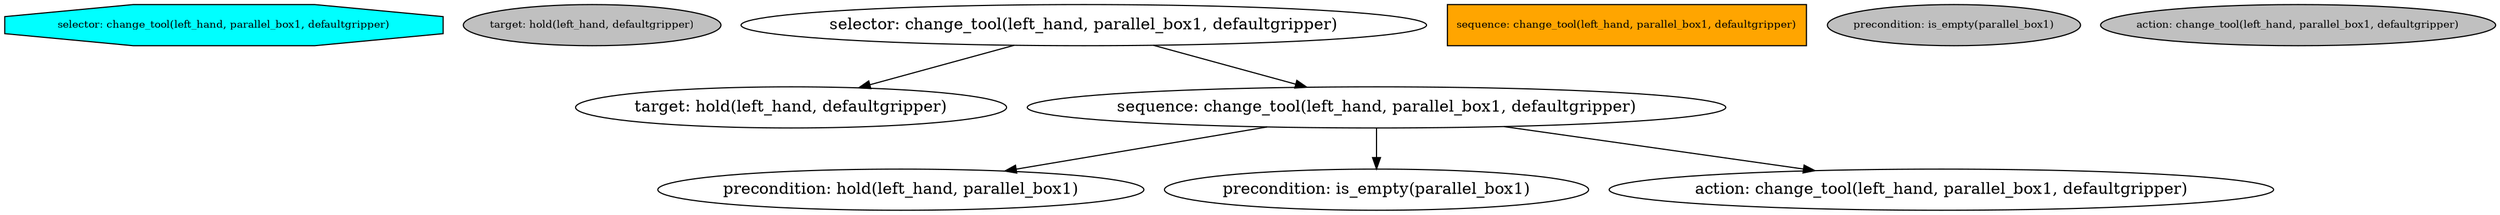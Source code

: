 digraph pastafarianism {
ordering=out;
graph [fontname="times-roman"];
node [fontname="times-roman"];
edge [fontname="times-roman"];
selector [fillcolor=cyan, fontcolor=black, fontsize=9, label="selector: change_tool(left_hand, parallel_box1, defaultgripper)", shape=octagon, style=filled];
target [fillcolor=gray, fontcolor=black, fontsize=9, label="target: hold(left_hand, defaultgripper)", shape=ellipse, style=filled];
"selector: change_tool(left_hand, parallel_box1, defaultgripper)" -> "target: hold(left_hand, defaultgripper)";
sequence [fillcolor=orange, fontcolor=black, fontsize=9, label="sequence: change_tool(left_hand, parallel_box1, defaultgripper)", shape=box, style=filled];
"selector: change_tool(left_hand, parallel_box1, defaultgripper)" -> "sequence: change_tool(left_hand, parallel_box1, defaultgripper)";
precondition [fillcolor=gray, fontcolor=black, fontsize=9, label="precondition: hold(left_hand, parallel_box1)", shape=ellipse, style=filled];
"sequence: change_tool(left_hand, parallel_box1, defaultgripper)" -> "precondition: hold(left_hand, parallel_box1)";
precondition [fillcolor=gray, fontcolor=black, fontsize=9, label="precondition: is_empty(parallel_box1)", shape=ellipse, style=filled];
"sequence: change_tool(left_hand, parallel_box1, defaultgripper)" -> "precondition: is_empty(parallel_box1)";
action [fillcolor=gray, fontcolor=black, fontsize=9, label="action: change_tool(left_hand, parallel_box1, defaultgripper)", shape=ellipse, style=filled];
"sequence: change_tool(left_hand, parallel_box1, defaultgripper)" -> "action: change_tool(left_hand, parallel_box1, defaultgripper)";
}
